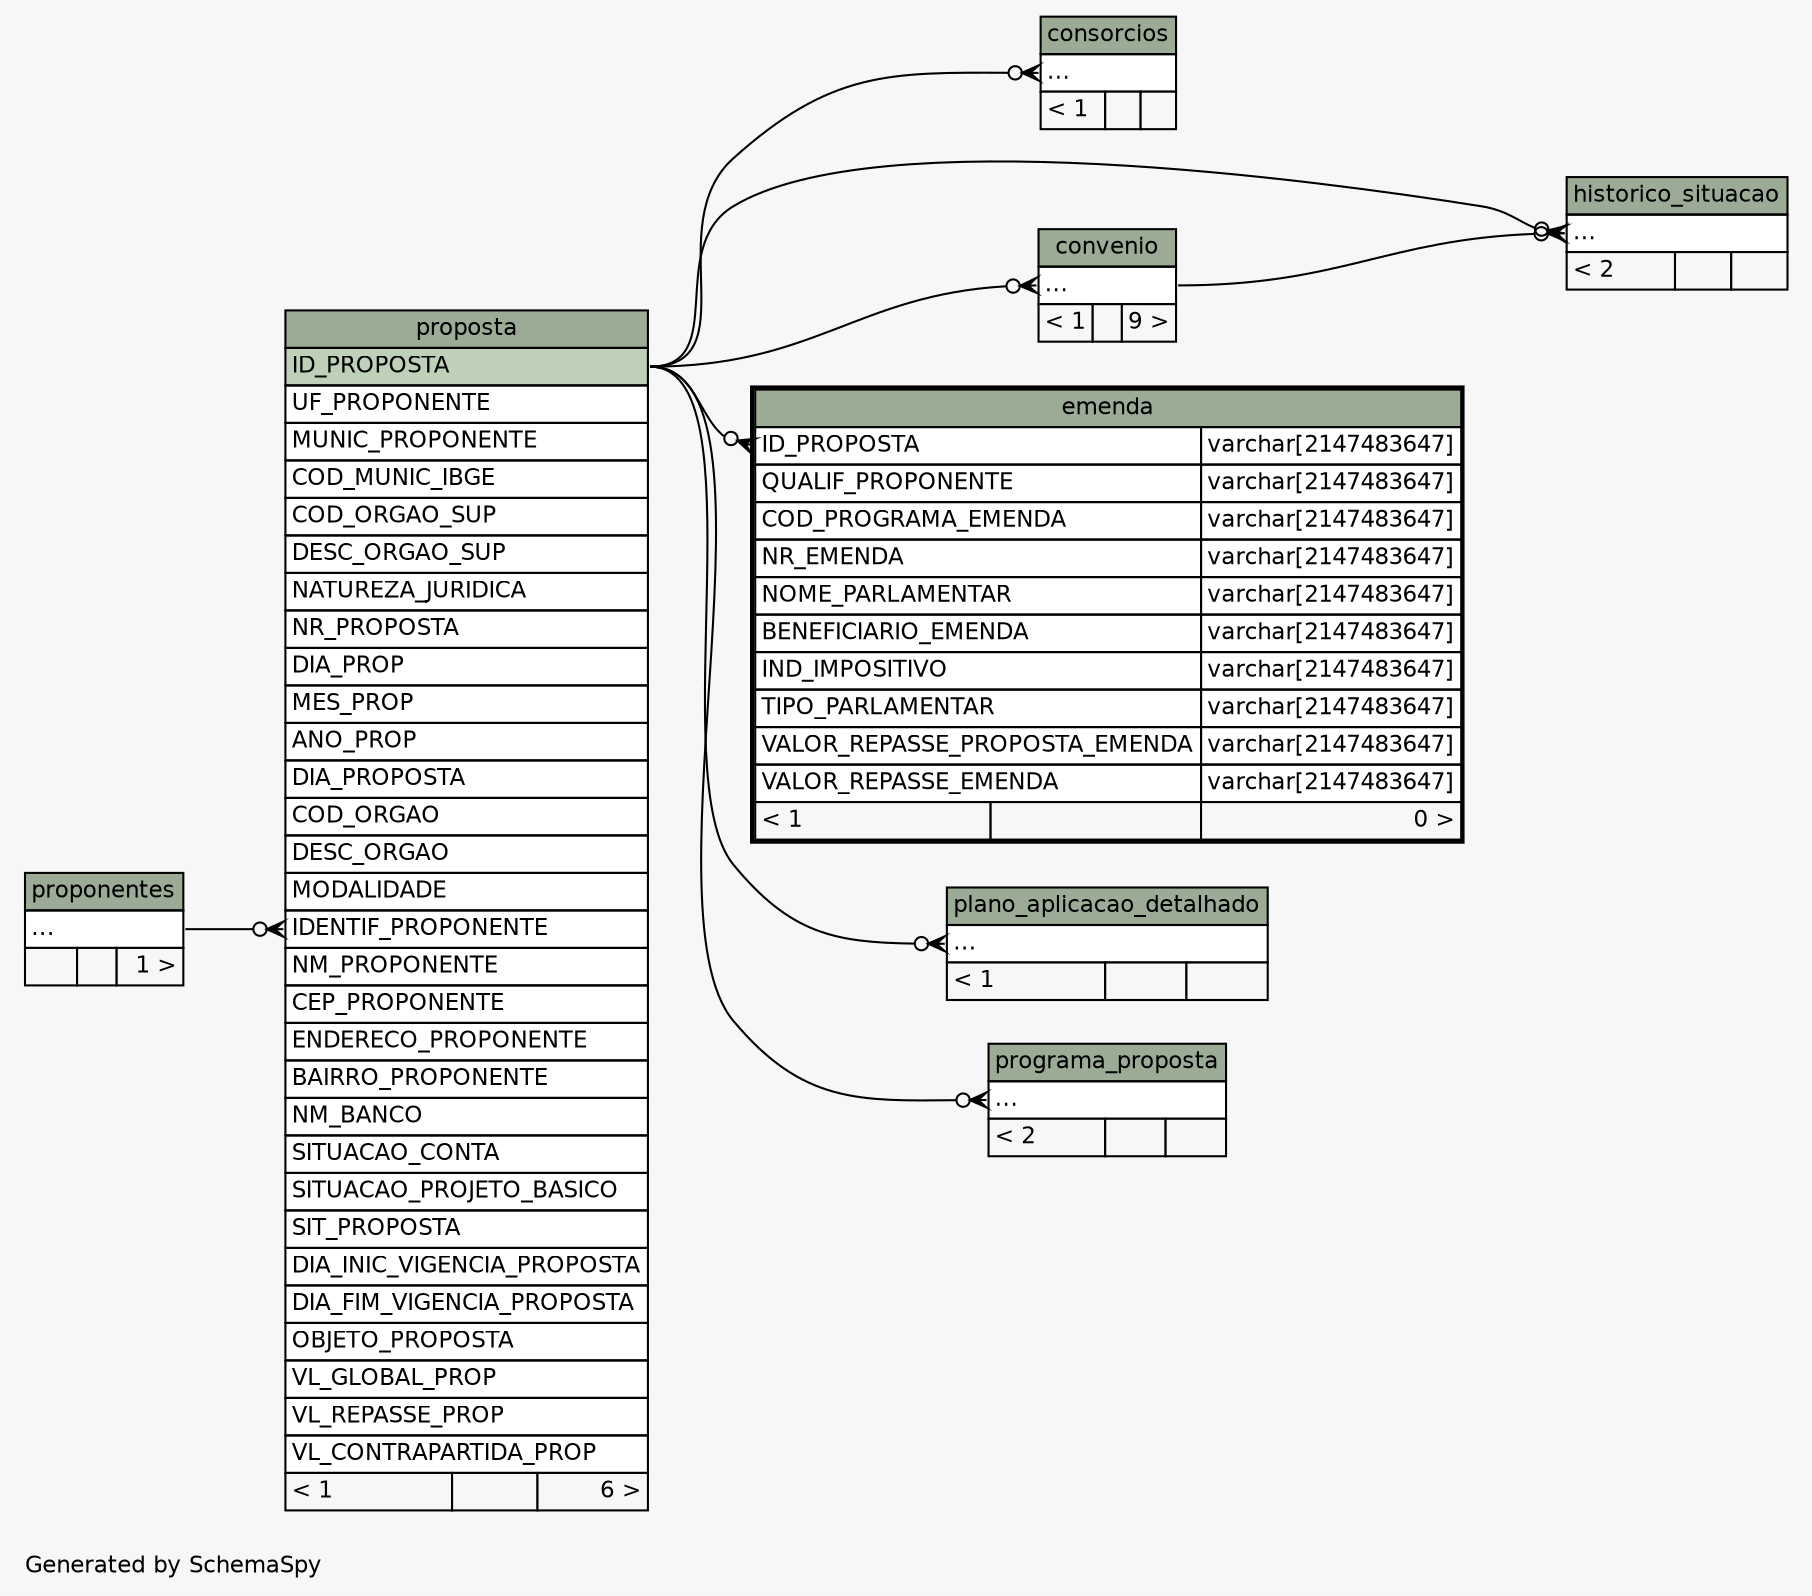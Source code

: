 // dot 2.38.0 on Windows 10 10.0
// SchemaSpy rev 590
digraph "twoDegreesRelationshipsDiagram" {
  graph [
    rankdir="RL"
    bgcolor="#f7f7f7"
    label="\nGenerated by SchemaSpy"
    labeljust="l"
    nodesep="0.18"
    ranksep="0.46"
    fontname="Helvetica"
    fontsize="11"
  ];
  node [
    fontname="Helvetica"
    fontsize="11"
    shape="plaintext"
  ];
  edge [
    arrowsize="0.8"
  ];
  "consorcios":"elipses":w -> "proposta":"ID_PROPOSTA":e [arrowhead=none dir=back arrowtail=crowodot];
  "convenio":"elipses":w -> "proposta":"ID_PROPOSTA":e [arrowhead=none dir=back arrowtail=crowodot];
  "emenda":"ID_PROPOSTA":w -> "proposta":"ID_PROPOSTA":e [arrowhead=none dir=back arrowtail=crowodot];
  "historico_situacao":"elipses":w -> "proposta":"ID_PROPOSTA":e [arrowhead=none dir=back arrowtail=crowodot];
  "historico_situacao":"elipses":w -> "convenio":"elipses":e [arrowhead=none dir=back arrowtail=crowodot];
  "plano_aplicacao_detalhado":"elipses":w -> "proposta":"ID_PROPOSTA":e [arrowhead=none dir=back arrowtail=crowodot];
  "programa_proposta":"elipses":w -> "proposta":"ID_PROPOSTA":e [arrowhead=none dir=back arrowtail=crowodot];
  "proposta":"IDENTIF_PROPONENTE":w -> "proponentes":"elipses":e [arrowhead=none dir=back arrowtail=crowodot];
  "consorcios" [
    label=<
    <TABLE BORDER="0" CELLBORDER="1" CELLSPACING="0" BGCOLOR="#ffffff">
      <TR><TD COLSPAN="3" BGCOLOR="#9bab96" ALIGN="CENTER">consorcios</TD></TR>
      <TR><TD PORT="elipses" COLSPAN="3" ALIGN="LEFT">...</TD></TR>
      <TR><TD ALIGN="LEFT" BGCOLOR="#f7f7f7">&lt; 1</TD><TD ALIGN="RIGHT" BGCOLOR="#f7f7f7">  </TD><TD ALIGN="RIGHT" BGCOLOR="#f7f7f7">  </TD></TR>
    </TABLE>>
    URL="consorcios.html"
    tooltip="consorcios"
  ];
  "convenio" [
    label=<
    <TABLE BORDER="0" CELLBORDER="1" CELLSPACING="0" BGCOLOR="#ffffff">
      <TR><TD COLSPAN="3" BGCOLOR="#9bab96" ALIGN="CENTER">convenio</TD></TR>
      <TR><TD PORT="elipses" COLSPAN="3" ALIGN="LEFT">...</TD></TR>
      <TR><TD ALIGN="LEFT" BGCOLOR="#f7f7f7">&lt; 1</TD><TD ALIGN="RIGHT" BGCOLOR="#f7f7f7">  </TD><TD ALIGN="RIGHT" BGCOLOR="#f7f7f7">9 &gt;</TD></TR>
    </TABLE>>
    URL="convenio.html"
    tooltip="convenio"
  ];
  "emenda" [
    label=<
    <TABLE BORDER="2" CELLBORDER="1" CELLSPACING="0" BGCOLOR="#ffffff">
      <TR><TD COLSPAN="3" BGCOLOR="#9bab96" ALIGN="CENTER">emenda</TD></TR>
      <TR><TD PORT="ID_PROPOSTA" COLSPAN="2" ALIGN="LEFT">ID_PROPOSTA</TD><TD PORT="ID_PROPOSTA.type" ALIGN="LEFT">varchar[2147483647]</TD></TR>
      <TR><TD PORT="QUALIF_PROPONENTE" COLSPAN="2" ALIGN="LEFT">QUALIF_PROPONENTE</TD><TD PORT="QUALIF_PROPONENTE.type" ALIGN="LEFT">varchar[2147483647]</TD></TR>
      <TR><TD PORT="COD_PROGRAMA_EMENDA" COLSPAN="2" ALIGN="LEFT">COD_PROGRAMA_EMENDA</TD><TD PORT="COD_PROGRAMA_EMENDA.type" ALIGN="LEFT">varchar[2147483647]</TD></TR>
      <TR><TD PORT="NR_EMENDA" COLSPAN="2" ALIGN="LEFT">NR_EMENDA</TD><TD PORT="NR_EMENDA.type" ALIGN="LEFT">varchar[2147483647]</TD></TR>
      <TR><TD PORT="NOME_PARLAMENTAR" COLSPAN="2" ALIGN="LEFT">NOME_PARLAMENTAR</TD><TD PORT="NOME_PARLAMENTAR.type" ALIGN="LEFT">varchar[2147483647]</TD></TR>
      <TR><TD PORT="BENEFICIARIO_EMENDA" COLSPAN="2" ALIGN="LEFT">BENEFICIARIO_EMENDA</TD><TD PORT="BENEFICIARIO_EMENDA.type" ALIGN="LEFT">varchar[2147483647]</TD></TR>
      <TR><TD PORT="IND_IMPOSITIVO" COLSPAN="2" ALIGN="LEFT">IND_IMPOSITIVO</TD><TD PORT="IND_IMPOSITIVO.type" ALIGN="LEFT">varchar[2147483647]</TD></TR>
      <TR><TD PORT="TIPO_PARLAMENTAR" COLSPAN="2" ALIGN="LEFT">TIPO_PARLAMENTAR</TD><TD PORT="TIPO_PARLAMENTAR.type" ALIGN="LEFT">varchar[2147483647]</TD></TR>
      <TR><TD PORT="VALOR_REPASSE_PROPOSTA_EMENDA" COLSPAN="2" ALIGN="LEFT">VALOR_REPASSE_PROPOSTA_EMENDA</TD><TD PORT="VALOR_REPASSE_PROPOSTA_EMENDA.type" ALIGN="LEFT">varchar[2147483647]</TD></TR>
      <TR><TD PORT="VALOR_REPASSE_EMENDA" COLSPAN="2" ALIGN="LEFT">VALOR_REPASSE_EMENDA</TD><TD PORT="VALOR_REPASSE_EMENDA.type" ALIGN="LEFT">varchar[2147483647]</TD></TR>
      <TR><TD ALIGN="LEFT" BGCOLOR="#f7f7f7">&lt; 1</TD><TD ALIGN="RIGHT" BGCOLOR="#f7f7f7">  </TD><TD ALIGN="RIGHT" BGCOLOR="#f7f7f7">0 &gt;</TD></TR>
    </TABLE>>
    URL="emenda.html"
    tooltip="emenda"
  ];
  "historico_situacao" [
    label=<
    <TABLE BORDER="0" CELLBORDER="1" CELLSPACING="0" BGCOLOR="#ffffff">
      <TR><TD COLSPAN="3" BGCOLOR="#9bab96" ALIGN="CENTER">historico_situacao</TD></TR>
      <TR><TD PORT="elipses" COLSPAN="3" ALIGN="LEFT">...</TD></TR>
      <TR><TD ALIGN="LEFT" BGCOLOR="#f7f7f7">&lt; 2</TD><TD ALIGN="RIGHT" BGCOLOR="#f7f7f7">  </TD><TD ALIGN="RIGHT" BGCOLOR="#f7f7f7">  </TD></TR>
    </TABLE>>
    URL="historico_situacao.html"
    tooltip="historico_situacao"
  ];
  "plano_aplicacao_detalhado" [
    label=<
    <TABLE BORDER="0" CELLBORDER="1" CELLSPACING="0" BGCOLOR="#ffffff">
      <TR><TD COLSPAN="3" BGCOLOR="#9bab96" ALIGN="CENTER">plano_aplicacao_detalhado</TD></TR>
      <TR><TD PORT="elipses" COLSPAN="3" ALIGN="LEFT">...</TD></TR>
      <TR><TD ALIGN="LEFT" BGCOLOR="#f7f7f7">&lt; 1</TD><TD ALIGN="RIGHT" BGCOLOR="#f7f7f7">  </TD><TD ALIGN="RIGHT" BGCOLOR="#f7f7f7">  </TD></TR>
    </TABLE>>
    URL="plano_aplicacao_detalhado.html"
    tooltip="plano_aplicacao_detalhado"
  ];
  "programa_proposta" [
    label=<
    <TABLE BORDER="0" CELLBORDER="1" CELLSPACING="0" BGCOLOR="#ffffff">
      <TR><TD COLSPAN="3" BGCOLOR="#9bab96" ALIGN="CENTER">programa_proposta</TD></TR>
      <TR><TD PORT="elipses" COLSPAN="3" ALIGN="LEFT">...</TD></TR>
      <TR><TD ALIGN="LEFT" BGCOLOR="#f7f7f7">&lt; 2</TD><TD ALIGN="RIGHT" BGCOLOR="#f7f7f7">  </TD><TD ALIGN="RIGHT" BGCOLOR="#f7f7f7">  </TD></TR>
    </TABLE>>
    URL="programa_proposta.html"
    tooltip="programa_proposta"
  ];
  "proponentes" [
    label=<
    <TABLE BORDER="0" CELLBORDER="1" CELLSPACING="0" BGCOLOR="#ffffff">
      <TR><TD COLSPAN="3" BGCOLOR="#9bab96" ALIGN="CENTER">proponentes</TD></TR>
      <TR><TD PORT="elipses" COLSPAN="3" ALIGN="LEFT">...</TD></TR>
      <TR><TD ALIGN="LEFT" BGCOLOR="#f7f7f7">  </TD><TD ALIGN="RIGHT" BGCOLOR="#f7f7f7">  </TD><TD ALIGN="RIGHT" BGCOLOR="#f7f7f7">1 &gt;</TD></TR>
    </TABLE>>
    URL="proponentes.html"
    tooltip="proponentes"
  ];
  "proposta" [
    label=<
    <TABLE BORDER="0" CELLBORDER="1" CELLSPACING="0" BGCOLOR="#ffffff">
      <TR><TD COLSPAN="3" BGCOLOR="#9bab96" ALIGN="CENTER">proposta</TD></TR>
      <TR><TD PORT="ID_PROPOSTA" COLSPAN="3" BGCOLOR="#bed1b8" ALIGN="LEFT">ID_PROPOSTA</TD></TR>
      <TR><TD PORT="UF_PROPONENTE" COLSPAN="3" ALIGN="LEFT">UF_PROPONENTE</TD></TR>
      <TR><TD PORT="MUNIC_PROPONENTE" COLSPAN="3" ALIGN="LEFT">MUNIC_PROPONENTE</TD></TR>
      <TR><TD PORT="COD_MUNIC_IBGE" COLSPAN="3" ALIGN="LEFT">COD_MUNIC_IBGE</TD></TR>
      <TR><TD PORT="COD_ORGAO_SUP" COLSPAN="3" ALIGN="LEFT">COD_ORGAO_SUP</TD></TR>
      <TR><TD PORT="DESC_ORGAO_SUP" COLSPAN="3" ALIGN="LEFT">DESC_ORGAO_SUP</TD></TR>
      <TR><TD PORT="NATUREZA_JURIDICA" COLSPAN="3" ALIGN="LEFT">NATUREZA_JURIDICA</TD></TR>
      <TR><TD PORT="NR_PROPOSTA" COLSPAN="3" ALIGN="LEFT">NR_PROPOSTA</TD></TR>
      <TR><TD PORT="DIA_PROP" COLSPAN="3" ALIGN="LEFT">DIA_PROP</TD></TR>
      <TR><TD PORT="MES_PROP" COLSPAN="3" ALIGN="LEFT">MES_PROP</TD></TR>
      <TR><TD PORT="ANO_PROP" COLSPAN="3" ALIGN="LEFT">ANO_PROP</TD></TR>
      <TR><TD PORT="DIA_PROPOSTA" COLSPAN="3" ALIGN="LEFT">DIA_PROPOSTA</TD></TR>
      <TR><TD PORT="COD_ORGAO" COLSPAN="3" ALIGN="LEFT">COD_ORGAO</TD></TR>
      <TR><TD PORT="DESC_ORGAO" COLSPAN="3" ALIGN="LEFT">DESC_ORGAO</TD></TR>
      <TR><TD PORT="MODALIDADE" COLSPAN="3" ALIGN="LEFT">MODALIDADE</TD></TR>
      <TR><TD PORT="IDENTIF_PROPONENTE" COLSPAN="3" ALIGN="LEFT">IDENTIF_PROPONENTE</TD></TR>
      <TR><TD PORT="NM_PROPONENTE" COLSPAN="3" ALIGN="LEFT">NM_PROPONENTE</TD></TR>
      <TR><TD PORT="CEP_PROPONENTE" COLSPAN="3" ALIGN="LEFT">CEP_PROPONENTE</TD></TR>
      <TR><TD PORT="ENDERECO_PROPONENTE" COLSPAN="3" ALIGN="LEFT">ENDERECO_PROPONENTE</TD></TR>
      <TR><TD PORT="BAIRRO_PROPONENTE" COLSPAN="3" ALIGN="LEFT">BAIRRO_PROPONENTE</TD></TR>
      <TR><TD PORT="NM_BANCO" COLSPAN="3" ALIGN="LEFT">NM_BANCO</TD></TR>
      <TR><TD PORT="SITUACAO_CONTA" COLSPAN="3" ALIGN="LEFT">SITUACAO_CONTA</TD></TR>
      <TR><TD PORT="SITUACAO_PROJETO_BASICO" COLSPAN="3" ALIGN="LEFT">SITUACAO_PROJETO_BASICO</TD></TR>
      <TR><TD PORT="SIT_PROPOSTA" COLSPAN="3" ALIGN="LEFT">SIT_PROPOSTA</TD></TR>
      <TR><TD PORT="DIA_INIC_VIGENCIA_PROPOSTA" COLSPAN="3" ALIGN="LEFT">DIA_INIC_VIGENCIA_PROPOSTA</TD></TR>
      <TR><TD PORT="DIA_FIM_VIGENCIA_PROPOSTA" COLSPAN="3" ALIGN="LEFT">DIA_FIM_VIGENCIA_PROPOSTA</TD></TR>
      <TR><TD PORT="OBJETO_PROPOSTA" COLSPAN="3" ALIGN="LEFT">OBJETO_PROPOSTA</TD></TR>
      <TR><TD PORT="VL_GLOBAL_PROP" COLSPAN="3" ALIGN="LEFT">VL_GLOBAL_PROP</TD></TR>
      <TR><TD PORT="VL_REPASSE_PROP" COLSPAN="3" ALIGN="LEFT">VL_REPASSE_PROP</TD></TR>
      <TR><TD PORT="VL_CONTRAPARTIDA_PROP" COLSPAN="3" ALIGN="LEFT">VL_CONTRAPARTIDA_PROP</TD></TR>
      <TR><TD ALIGN="LEFT" BGCOLOR="#f7f7f7">&lt; 1</TD><TD ALIGN="RIGHT" BGCOLOR="#f7f7f7">  </TD><TD ALIGN="RIGHT" BGCOLOR="#f7f7f7">6 &gt;</TD></TR>
    </TABLE>>
    URL="proposta.html"
    tooltip="proposta"
  ];
}
